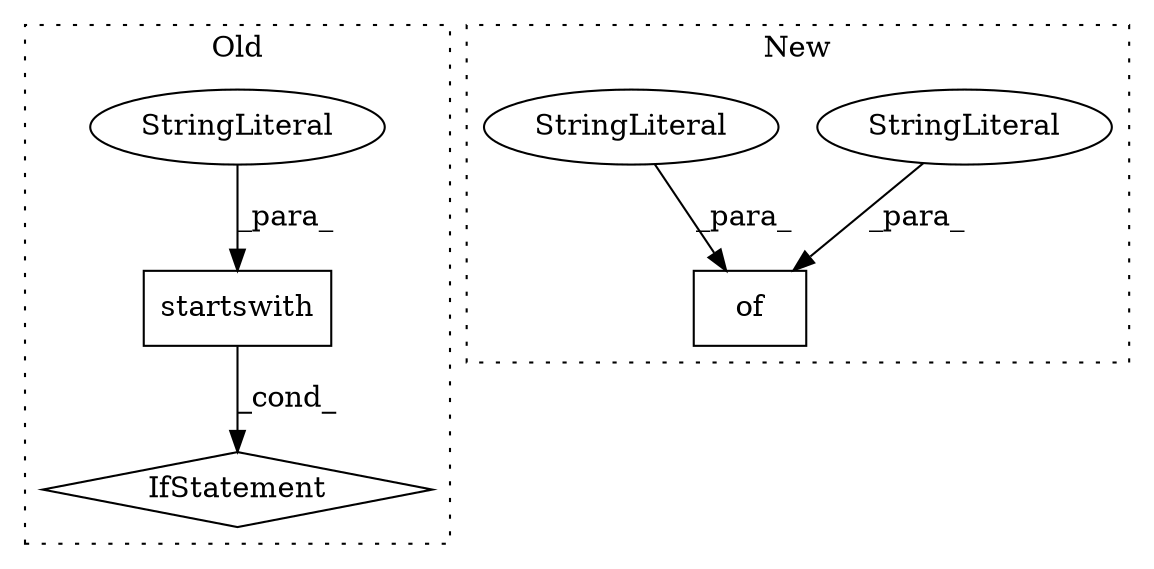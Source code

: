 digraph G {
subgraph cluster0 {
1 [label="startswith" a="32" s="1130,1144" l="11,1" shape="box"];
3 [label="IfStatement" a="25" s="1115,1145" l="4,2" shape="diamond"];
5 [label="StringLiteral" a="45" s="1141" l="3" shape="ellipse"];
label = "Old";
style="dotted";
}
subgraph cluster1 {
2 [label="of" a="32" s="1297,1319" l="3,1" shape="box"];
4 [label="StringLiteral" a="45" s="1314" l="5" shape="ellipse"];
6 [label="StringLiteral" a="45" s="1304" l="5" shape="ellipse"];
label = "New";
style="dotted";
}
1 -> 3 [label="_cond_"];
4 -> 2 [label="_para_"];
5 -> 1 [label="_para_"];
6 -> 2 [label="_para_"];
}